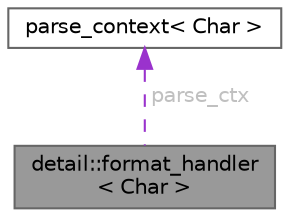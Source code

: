 digraph "detail::format_handler&lt; Char &gt;"
{
 // LATEX_PDF_SIZE
  bgcolor="transparent";
  edge [fontname=Helvetica,fontsize=10,labelfontname=Helvetica,labelfontsize=10];
  node [fontname=Helvetica,fontsize=10,shape=box,height=0.2,width=0.4];
  Node1 [id="Node000001",label="detail::format_handler\l\< Char \>",height=0.2,width=0.4,color="gray40", fillcolor="grey60", style="filled", fontcolor="black",tooltip=" "];
  Node2 -> Node1 [id="edge2_Node000001_Node000002",dir="back",color="darkorchid3",style="dashed",tooltip=" ",label=" parse_ctx",fontcolor="grey" ];
  Node2 [id="Node000002",label="parse_context\< Char \>",height=0.2,width=0.4,color="gray40", fillcolor="white", style="filled",URL="$classparse__context.html",tooltip=" "];
}
